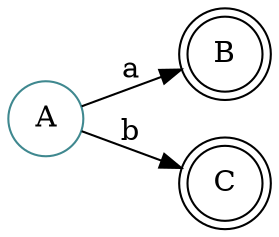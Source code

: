 digraph finite_state_machine {
	rankdir=LR size="8,5"
	node [shape=doublecircle]
	B
	C
	node [shape=circle]
	A [color="#3F888F"]
	A -> B [label=a]
	A -> C [label=b]
}
